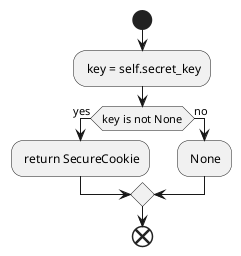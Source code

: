 @startuml Flask 0.1

' https://www.planttext.com/

start
: key = self.secret_key;

if (key is not None) then (yes)
    : return SecureCookie;
else (no)
    : None;
endif

end


@enduml